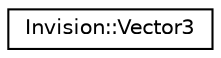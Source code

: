 digraph "Graphical Class Hierarchy"
{
 // LATEX_PDF_SIZE
  edge [fontname="Helvetica",fontsize="10",labelfontname="Helvetica",labelfontsize="10"];
  node [fontname="Helvetica",fontsize="10",shape=record];
  rankdir="LR";
  Node0 [label="Invision::Vector3",height=0.2,width=0.4,color="black", fillcolor="white", style="filled",URL="$class_invision_1_1_vector3.html",tooltip="three dimensional vector"];
}
